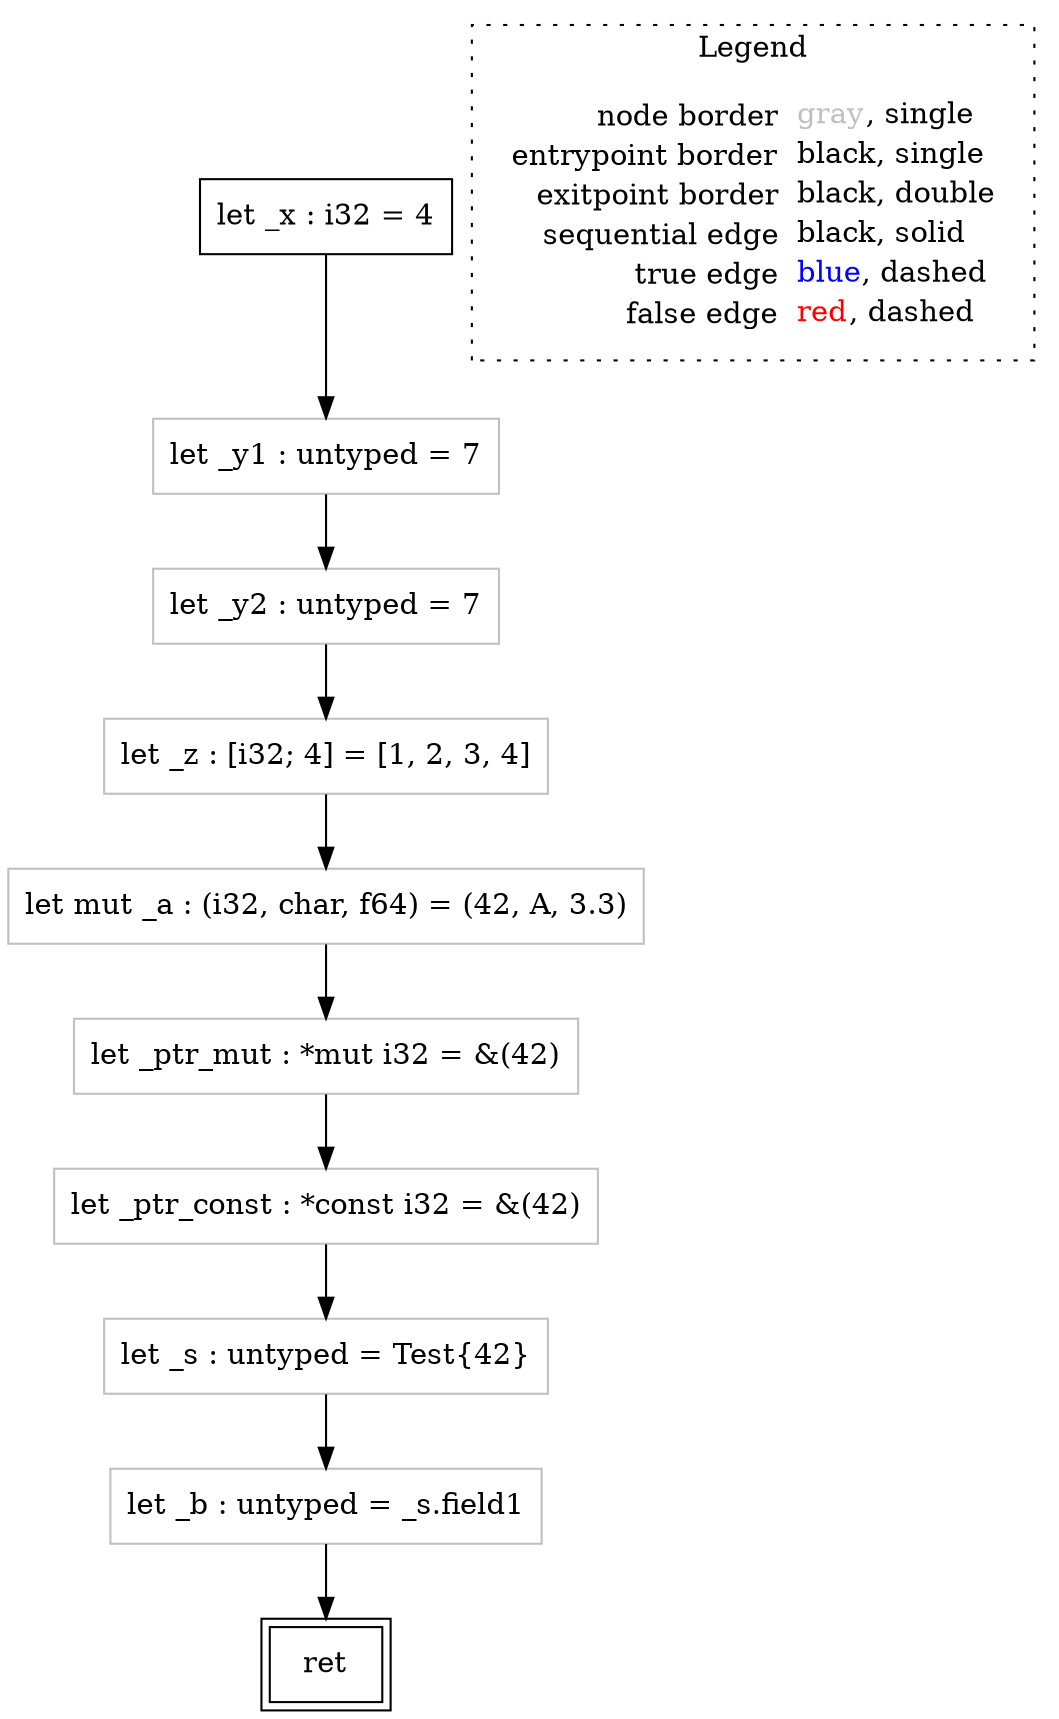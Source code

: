 digraph {
	"node0" [shape="rect",color="black",label=<let _x : i32 = 4>];
	"node1" [shape="rect",color="gray",label=<let mut _a : (i32, char, f64) = (42, A, 3.3)>];
	"node2" [shape="rect",color="gray",label=<let _y2 : untyped = 7>];
	"node3" [shape="rect",color="gray",label=<let _ptr_const : *const i32 = &amp;(42)>];
	"node4" [shape="rect",color="gray",label=<let _ptr_mut : *mut i32 = &amp;(42)>];
	"node5" [shape="rect",color="black",peripheries="2",label=<ret>];
	"node6" [shape="rect",color="gray",label=<let _y1 : untyped = 7>];
	"node7" [shape="rect",color="gray",label=<let _s : untyped = Test{42}>];
	"node8" [shape="rect",color="gray",label=<let _b : untyped = _s.field1>];
	"node9" [shape="rect",color="gray",label=<let _z : [i32; 4] = [1, 2, 3, 4]>];
	"node0" -> "node6" [color="black"];
	"node1" -> "node4" [color="black"];
	"node2" -> "node9" [color="black"];
	"node3" -> "node7" [color="black"];
	"node4" -> "node3" [color="black"];
	"node6" -> "node2" [color="black"];
	"node7" -> "node8" [color="black"];
	"node8" -> "node5" [color="black"];
	"node9" -> "node1" [color="black"];
subgraph cluster_legend {
	label="Legend";
	style=dotted;
	node [shape=plaintext];
	"legend" [label=<<table border="0" cellpadding="2" cellspacing="0" cellborder="0"><tr><td align="right">node border&nbsp;</td><td align="left"><font color="gray">gray</font>, single</td></tr><tr><td align="right">entrypoint border&nbsp;</td><td align="left"><font color="black">black</font>, single</td></tr><tr><td align="right">exitpoint border&nbsp;</td><td align="left"><font color="black">black</font>, double</td></tr><tr><td align="right">sequential edge&nbsp;</td><td align="left"><font color="black">black</font>, solid</td></tr><tr><td align="right">true edge&nbsp;</td><td align="left"><font color="blue">blue</font>, dashed</td></tr><tr><td align="right">false edge&nbsp;</td><td align="left"><font color="red">red</font>, dashed</td></tr></table>>];
}

}
